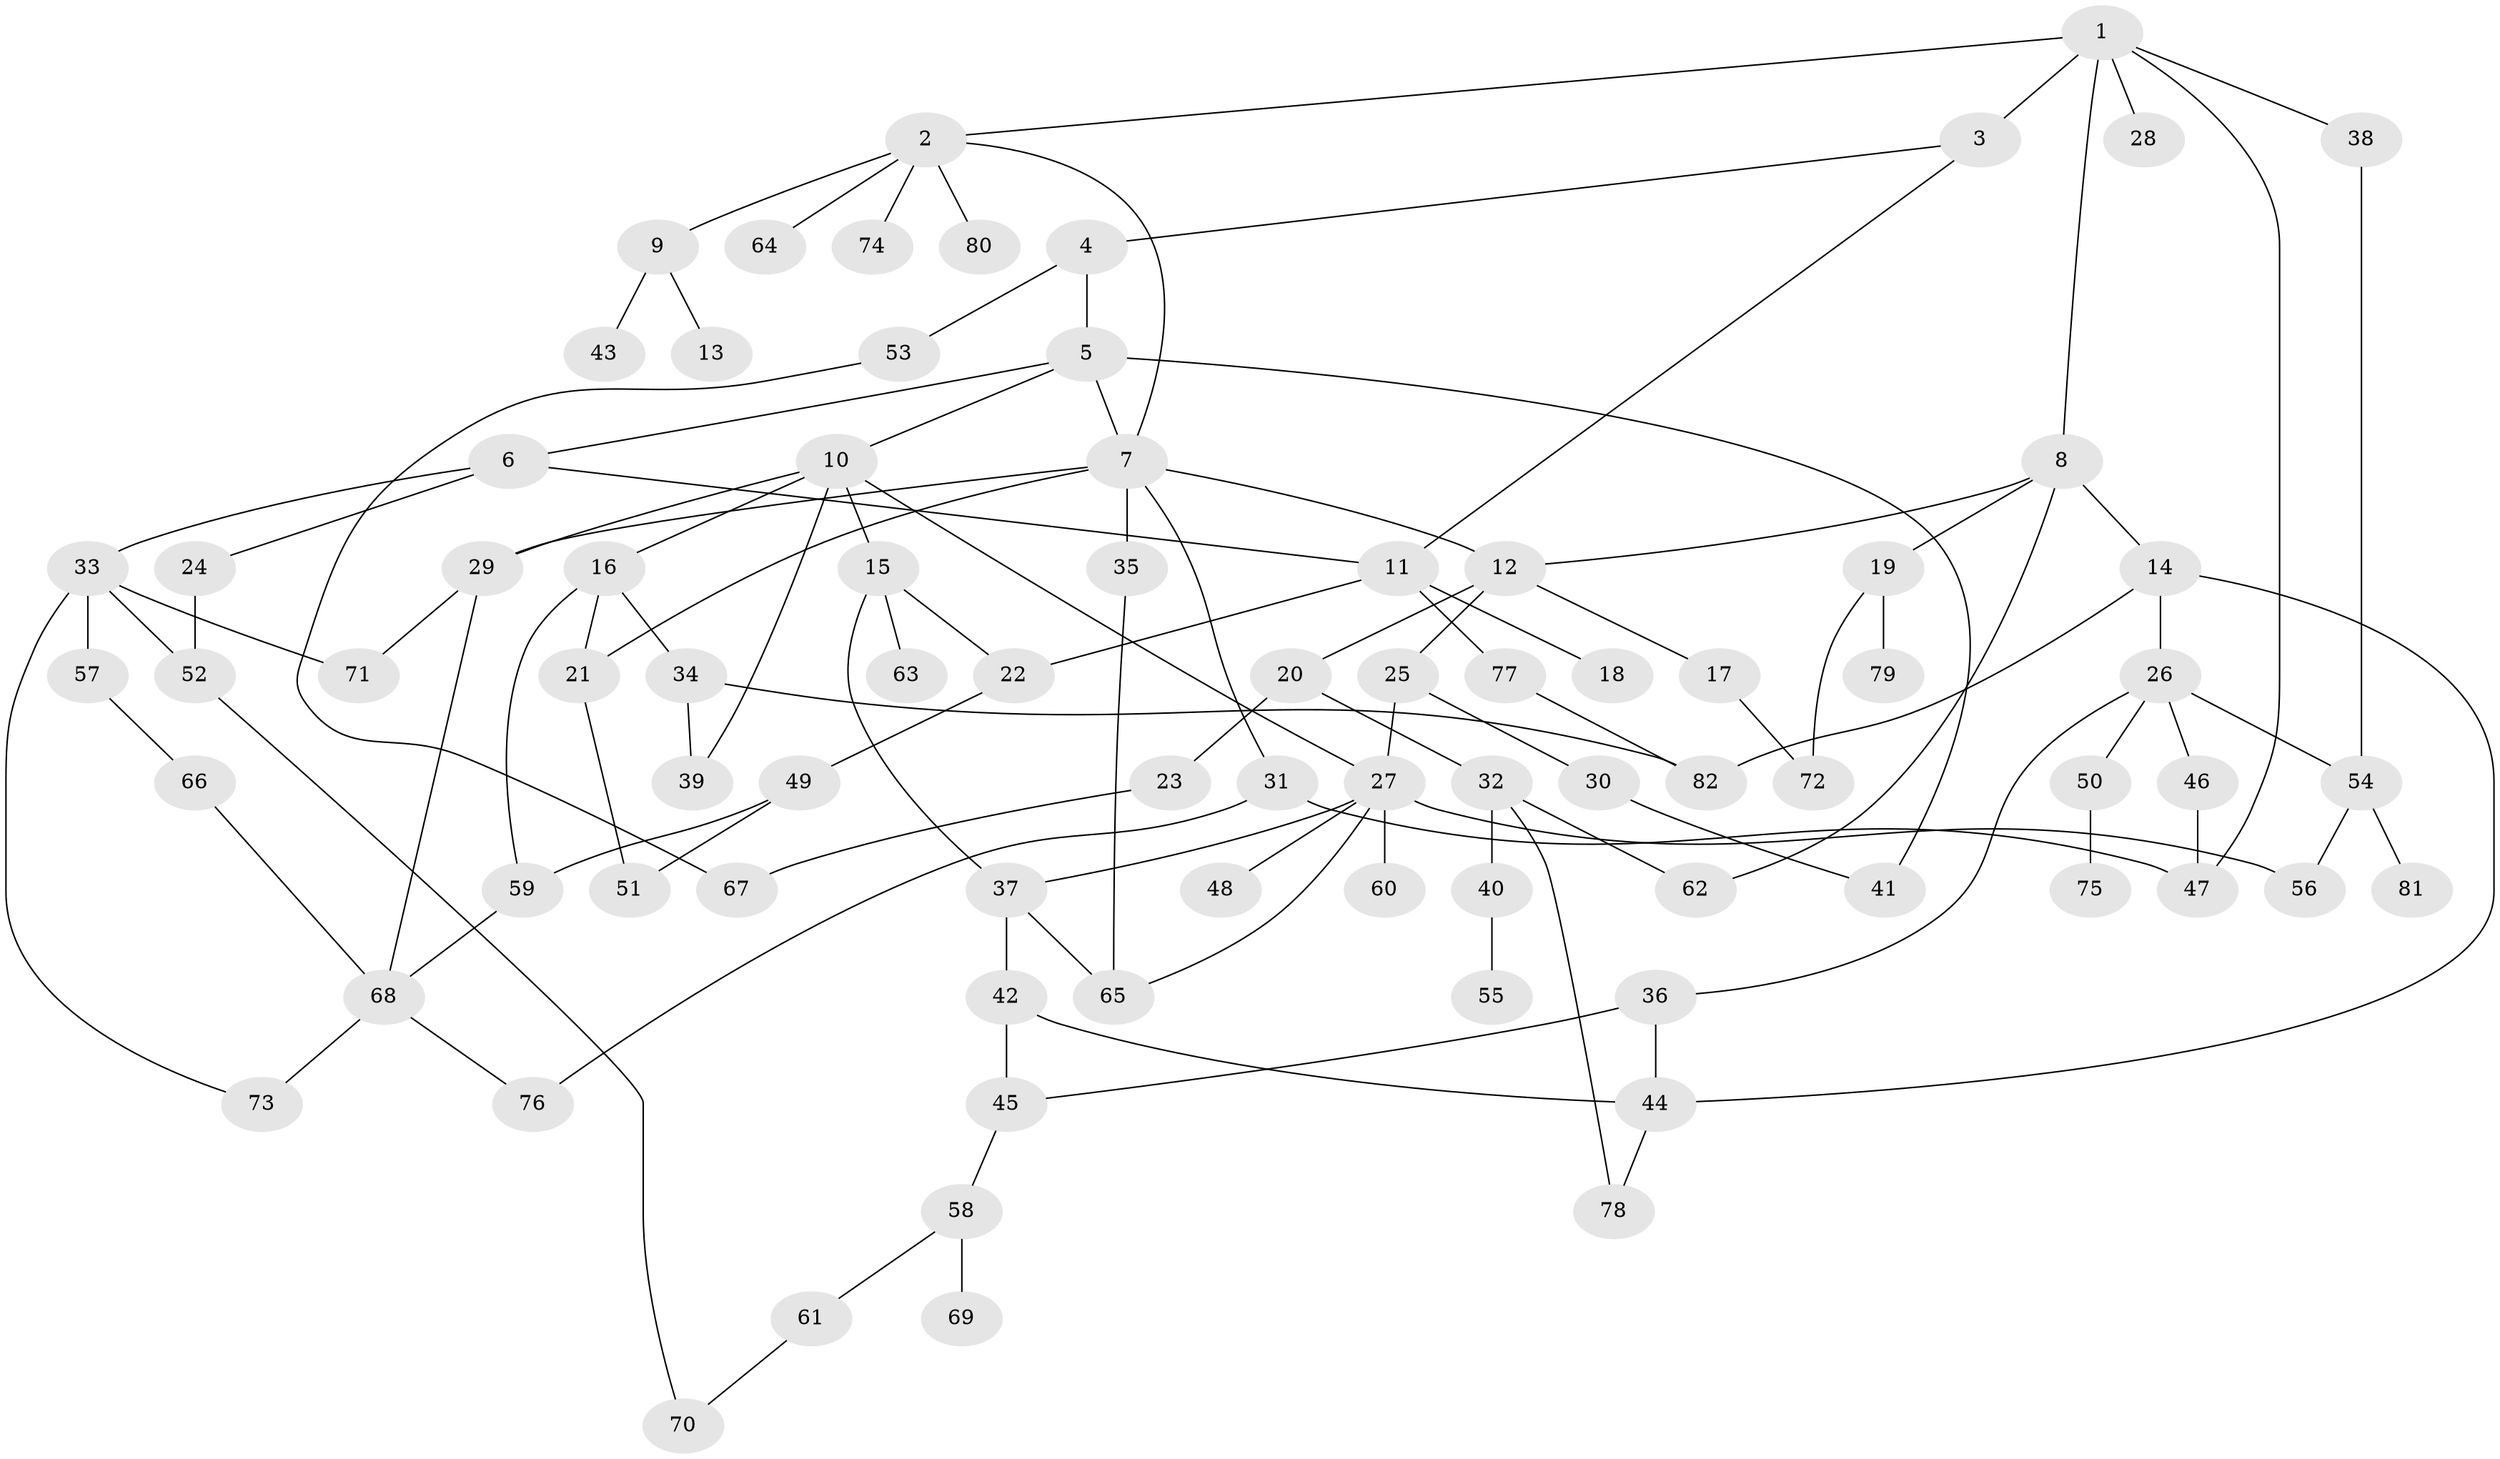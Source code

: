 // coarse degree distribution, {5: 0.12727272727272726, 7: 0.01818181818181818, 3: 0.2, 4: 0.14545454545454545, 8: 0.03636363636363636, 6: 0.05454545454545454, 1: 0.23636363636363636, 2: 0.18181818181818182}
// Generated by graph-tools (version 1.1) at 2025/23/03/03/25 07:23:33]
// undirected, 82 vertices, 115 edges
graph export_dot {
graph [start="1"]
  node [color=gray90,style=filled];
  1;
  2;
  3;
  4;
  5;
  6;
  7;
  8;
  9;
  10;
  11;
  12;
  13;
  14;
  15;
  16;
  17;
  18;
  19;
  20;
  21;
  22;
  23;
  24;
  25;
  26;
  27;
  28;
  29;
  30;
  31;
  32;
  33;
  34;
  35;
  36;
  37;
  38;
  39;
  40;
  41;
  42;
  43;
  44;
  45;
  46;
  47;
  48;
  49;
  50;
  51;
  52;
  53;
  54;
  55;
  56;
  57;
  58;
  59;
  60;
  61;
  62;
  63;
  64;
  65;
  66;
  67;
  68;
  69;
  70;
  71;
  72;
  73;
  74;
  75;
  76;
  77;
  78;
  79;
  80;
  81;
  82;
  1 -- 2;
  1 -- 3;
  1 -- 8;
  1 -- 28;
  1 -- 38;
  1 -- 47;
  2 -- 9;
  2 -- 64;
  2 -- 74;
  2 -- 80;
  2 -- 7;
  3 -- 4;
  3 -- 11;
  4 -- 5;
  4 -- 53;
  5 -- 6;
  5 -- 7;
  5 -- 10;
  5 -- 41;
  6 -- 24;
  6 -- 33;
  6 -- 11;
  7 -- 21;
  7 -- 29;
  7 -- 31;
  7 -- 35;
  7 -- 12;
  8 -- 12;
  8 -- 14;
  8 -- 19;
  8 -- 62;
  9 -- 13;
  9 -- 43;
  10 -- 15;
  10 -- 16;
  10 -- 39;
  10 -- 29;
  10 -- 27;
  11 -- 18;
  11 -- 77;
  11 -- 22;
  12 -- 17;
  12 -- 20;
  12 -- 25;
  14 -- 26;
  14 -- 82;
  14 -- 44;
  15 -- 22;
  15 -- 37;
  15 -- 63;
  16 -- 34;
  16 -- 59;
  16 -- 21;
  17 -- 72;
  19 -- 79;
  19 -- 72;
  20 -- 23;
  20 -- 32;
  21 -- 51;
  22 -- 49;
  23 -- 67;
  24 -- 52;
  25 -- 27;
  25 -- 30;
  26 -- 36;
  26 -- 46;
  26 -- 50;
  26 -- 54;
  27 -- 48;
  27 -- 56;
  27 -- 60;
  27 -- 65;
  27 -- 37;
  29 -- 71;
  29 -- 68;
  30 -- 41;
  31 -- 47;
  31 -- 76;
  32 -- 40;
  32 -- 78;
  32 -- 62;
  33 -- 52;
  33 -- 57;
  33 -- 73;
  33 -- 71;
  34 -- 39;
  34 -- 82;
  35 -- 65;
  36 -- 44;
  36 -- 45;
  37 -- 42;
  37 -- 65;
  38 -- 54;
  40 -- 55;
  42 -- 45;
  42 -- 44;
  44 -- 78;
  45 -- 58;
  46 -- 47;
  49 -- 59;
  49 -- 51;
  50 -- 75;
  52 -- 70;
  53 -- 67;
  54 -- 81;
  54 -- 56;
  57 -- 66;
  58 -- 61;
  58 -- 69;
  59 -- 68;
  61 -- 70;
  66 -- 68;
  68 -- 73;
  68 -- 76;
  77 -- 82;
}
